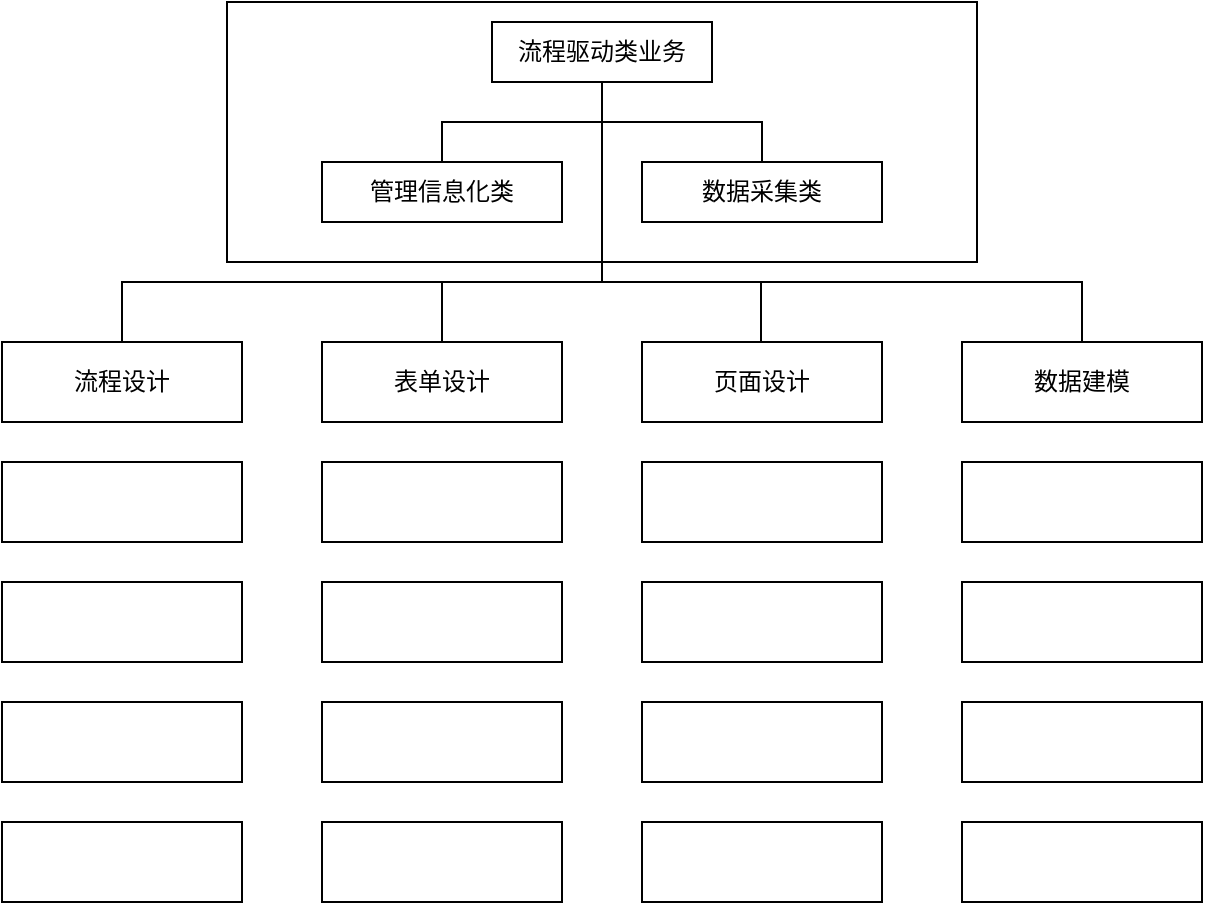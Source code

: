 <mxfile version="24.2.8" type="github">
  <diagram name="第 1 页" id="RNLNZzIKpRClcHgD1R4d">
    <mxGraphModel dx="2261" dy="780" grid="1" gridSize="10" guides="1" tooltips="1" connect="1" arrows="1" fold="1" page="1" pageScale="1" pageWidth="827" pageHeight="1169" math="0" shadow="0">
      <root>
        <mxCell id="0" />
        <mxCell id="1" parent="0" />
        <mxCell id="nhBofc9wbn79ew2FWKbZ-5" value="" style="rounded=0;whiteSpace=wrap;html=1;" vertex="1" parent="1">
          <mxGeometry x="72.5" y="70" width="375" height="130" as="geometry" />
        </mxCell>
        <mxCell id="nhBofc9wbn79ew2FWKbZ-1" value="流程驱动类业务" style="rounded=0;whiteSpace=wrap;html=1;" vertex="1" parent="1">
          <mxGeometry x="205" y="80" width="110" height="30" as="geometry" />
        </mxCell>
        <mxCell id="nhBofc9wbn79ew2FWKbZ-2" value="管理信息化类" style="rounded=0;whiteSpace=wrap;html=1;" vertex="1" parent="1">
          <mxGeometry x="120" y="150" width="120" height="30" as="geometry" />
        </mxCell>
        <mxCell id="nhBofc9wbn79ew2FWKbZ-3" value="数据采集类" style="rounded=0;whiteSpace=wrap;html=1;" vertex="1" parent="1">
          <mxGeometry x="280" y="150" width="120" height="30" as="geometry" />
        </mxCell>
        <mxCell id="nhBofc9wbn79ew2FWKbZ-7" value="" style="endArrow=none;html=1;rounded=0;exitX=0.5;exitY=0;exitDx=0;exitDy=0;entryX=0.5;entryY=0;entryDx=0;entryDy=0;" edge="1" parent="1" source="nhBofc9wbn79ew2FWKbZ-3" target="nhBofc9wbn79ew2FWKbZ-2">
          <mxGeometry width="50" height="50" relative="1" as="geometry">
            <mxPoint x="390" y="360" as="sourcePoint" />
            <mxPoint x="260" y="130" as="targetPoint" />
            <Array as="points">
              <mxPoint x="340" y="130" />
              <mxPoint x="180" y="130" />
            </Array>
          </mxGeometry>
        </mxCell>
        <mxCell id="nhBofc9wbn79ew2FWKbZ-9" value="流程设计" style="rounded=0;whiteSpace=wrap;html=1;" vertex="1" parent="1">
          <mxGeometry x="-40" y="240" width="120" height="40" as="geometry" />
        </mxCell>
        <mxCell id="nhBofc9wbn79ew2FWKbZ-10" value="表单设计" style="rounded=0;whiteSpace=wrap;html=1;" vertex="1" parent="1">
          <mxGeometry x="120" y="240" width="120" height="40" as="geometry" />
        </mxCell>
        <mxCell id="nhBofc9wbn79ew2FWKbZ-11" value="页面设计" style="rounded=0;whiteSpace=wrap;html=1;" vertex="1" parent="1">
          <mxGeometry x="280" y="240" width="120" height="40" as="geometry" />
        </mxCell>
        <mxCell id="nhBofc9wbn79ew2FWKbZ-12" value="数据建模" style="rounded=0;whiteSpace=wrap;html=1;" vertex="1" parent="1">
          <mxGeometry x="440" y="240" width="120" height="40" as="geometry" />
        </mxCell>
        <mxCell id="nhBofc9wbn79ew2FWKbZ-13" value="" style="endArrow=none;html=1;rounded=0;entryX=0.5;entryY=1;entryDx=0;entryDy=0;" edge="1" parent="1" target="nhBofc9wbn79ew2FWKbZ-1">
          <mxGeometry width="50" height="50" relative="1" as="geometry">
            <mxPoint x="260" y="210" as="sourcePoint" />
            <mxPoint x="440" y="180" as="targetPoint" />
          </mxGeometry>
        </mxCell>
        <mxCell id="nhBofc9wbn79ew2FWKbZ-15" value="" style="endArrow=none;html=1;rounded=0;exitX=0.5;exitY=0;exitDx=0;exitDy=0;" edge="1" parent="1" source="nhBofc9wbn79ew2FWKbZ-9">
          <mxGeometry width="50" height="50" relative="1" as="geometry">
            <mxPoint x="390" y="330" as="sourcePoint" />
            <mxPoint x="260" y="210" as="targetPoint" />
            <Array as="points">
              <mxPoint x="20" y="210" />
            </Array>
          </mxGeometry>
        </mxCell>
        <mxCell id="nhBofc9wbn79ew2FWKbZ-16" value="" style="endArrow=none;html=1;rounded=0;exitX=0.5;exitY=0;exitDx=0;exitDy=0;" edge="1" parent="1" source="nhBofc9wbn79ew2FWKbZ-12">
          <mxGeometry width="50" height="50" relative="1" as="geometry">
            <mxPoint x="390" y="330" as="sourcePoint" />
            <mxPoint x="260" y="210" as="targetPoint" />
            <Array as="points">
              <mxPoint x="500" y="210" />
            </Array>
          </mxGeometry>
        </mxCell>
        <mxCell id="nhBofc9wbn79ew2FWKbZ-17" value="" style="endArrow=none;html=1;rounded=0;entryX=0.5;entryY=0;entryDx=0;entryDy=0;" edge="1" parent="1" target="nhBofc9wbn79ew2FWKbZ-10">
          <mxGeometry width="50" height="50" relative="1" as="geometry">
            <mxPoint x="180" y="210" as="sourcePoint" />
            <mxPoint x="440" y="280" as="targetPoint" />
          </mxGeometry>
        </mxCell>
        <mxCell id="nhBofc9wbn79ew2FWKbZ-18" value="" style="endArrow=none;html=1;rounded=0;entryX=0.5;entryY=0;entryDx=0;entryDy=0;" edge="1" parent="1">
          <mxGeometry width="50" height="50" relative="1" as="geometry">
            <mxPoint x="339.5" y="210" as="sourcePoint" />
            <mxPoint x="339.5" y="240" as="targetPoint" />
          </mxGeometry>
        </mxCell>
        <mxCell id="nhBofc9wbn79ew2FWKbZ-19" value="" style="rounded=0;whiteSpace=wrap;html=1;" vertex="1" parent="1">
          <mxGeometry x="-40" y="300" width="120" height="40" as="geometry" />
        </mxCell>
        <mxCell id="nhBofc9wbn79ew2FWKbZ-20" value="" style="rounded=0;whiteSpace=wrap;html=1;" vertex="1" parent="1">
          <mxGeometry x="-40" y="360" width="120" height="40" as="geometry" />
        </mxCell>
        <mxCell id="nhBofc9wbn79ew2FWKbZ-22" value="" style="rounded=0;whiteSpace=wrap;html=1;" vertex="1" parent="1">
          <mxGeometry x="120" y="300" width="120" height="40" as="geometry" />
        </mxCell>
        <mxCell id="nhBofc9wbn79ew2FWKbZ-23" value="" style="rounded=0;whiteSpace=wrap;html=1;" vertex="1" parent="1">
          <mxGeometry x="120" y="360" width="120" height="40" as="geometry" />
        </mxCell>
        <mxCell id="nhBofc9wbn79ew2FWKbZ-24" value="" style="rounded=0;whiteSpace=wrap;html=1;" vertex="1" parent="1">
          <mxGeometry x="280" y="300" width="120" height="40" as="geometry" />
        </mxCell>
        <mxCell id="nhBofc9wbn79ew2FWKbZ-25" value="" style="rounded=0;whiteSpace=wrap;html=1;" vertex="1" parent="1">
          <mxGeometry x="280" y="360" width="120" height="40" as="geometry" />
        </mxCell>
        <mxCell id="nhBofc9wbn79ew2FWKbZ-26" value="" style="rounded=0;whiteSpace=wrap;html=1;" vertex="1" parent="1">
          <mxGeometry x="440" y="300" width="120" height="40" as="geometry" />
        </mxCell>
        <mxCell id="nhBofc9wbn79ew2FWKbZ-27" value="" style="rounded=0;whiteSpace=wrap;html=1;" vertex="1" parent="1">
          <mxGeometry x="440" y="360" width="120" height="40" as="geometry" />
        </mxCell>
        <mxCell id="nhBofc9wbn79ew2FWKbZ-28" value="" style="rounded=0;whiteSpace=wrap;html=1;" vertex="1" parent="1">
          <mxGeometry x="-40" y="420" width="120" height="40" as="geometry" />
        </mxCell>
        <mxCell id="nhBofc9wbn79ew2FWKbZ-29" value="" style="rounded=0;whiteSpace=wrap;html=1;" vertex="1" parent="1">
          <mxGeometry x="120" y="420" width="120" height="40" as="geometry" />
        </mxCell>
        <mxCell id="nhBofc9wbn79ew2FWKbZ-30" value="" style="rounded=0;whiteSpace=wrap;html=1;" vertex="1" parent="1">
          <mxGeometry x="280" y="420" width="120" height="40" as="geometry" />
        </mxCell>
        <mxCell id="nhBofc9wbn79ew2FWKbZ-31" value="" style="rounded=0;whiteSpace=wrap;html=1;" vertex="1" parent="1">
          <mxGeometry x="440" y="420" width="120" height="40" as="geometry" />
        </mxCell>
        <mxCell id="nhBofc9wbn79ew2FWKbZ-32" value="" style="rounded=0;whiteSpace=wrap;html=1;" vertex="1" parent="1">
          <mxGeometry x="-40" y="480" width="120" height="40" as="geometry" />
        </mxCell>
        <mxCell id="nhBofc9wbn79ew2FWKbZ-33" value="" style="rounded=0;whiteSpace=wrap;html=1;" vertex="1" parent="1">
          <mxGeometry x="120" y="480" width="120" height="40" as="geometry" />
        </mxCell>
        <mxCell id="nhBofc9wbn79ew2FWKbZ-34" value="" style="rounded=0;whiteSpace=wrap;html=1;" vertex="1" parent="1">
          <mxGeometry x="280" y="480" width="120" height="40" as="geometry" />
        </mxCell>
        <mxCell id="nhBofc9wbn79ew2FWKbZ-35" value="" style="rounded=0;whiteSpace=wrap;html=1;" vertex="1" parent="1">
          <mxGeometry x="440" y="480" width="120" height="40" as="geometry" />
        </mxCell>
      </root>
    </mxGraphModel>
  </diagram>
</mxfile>
